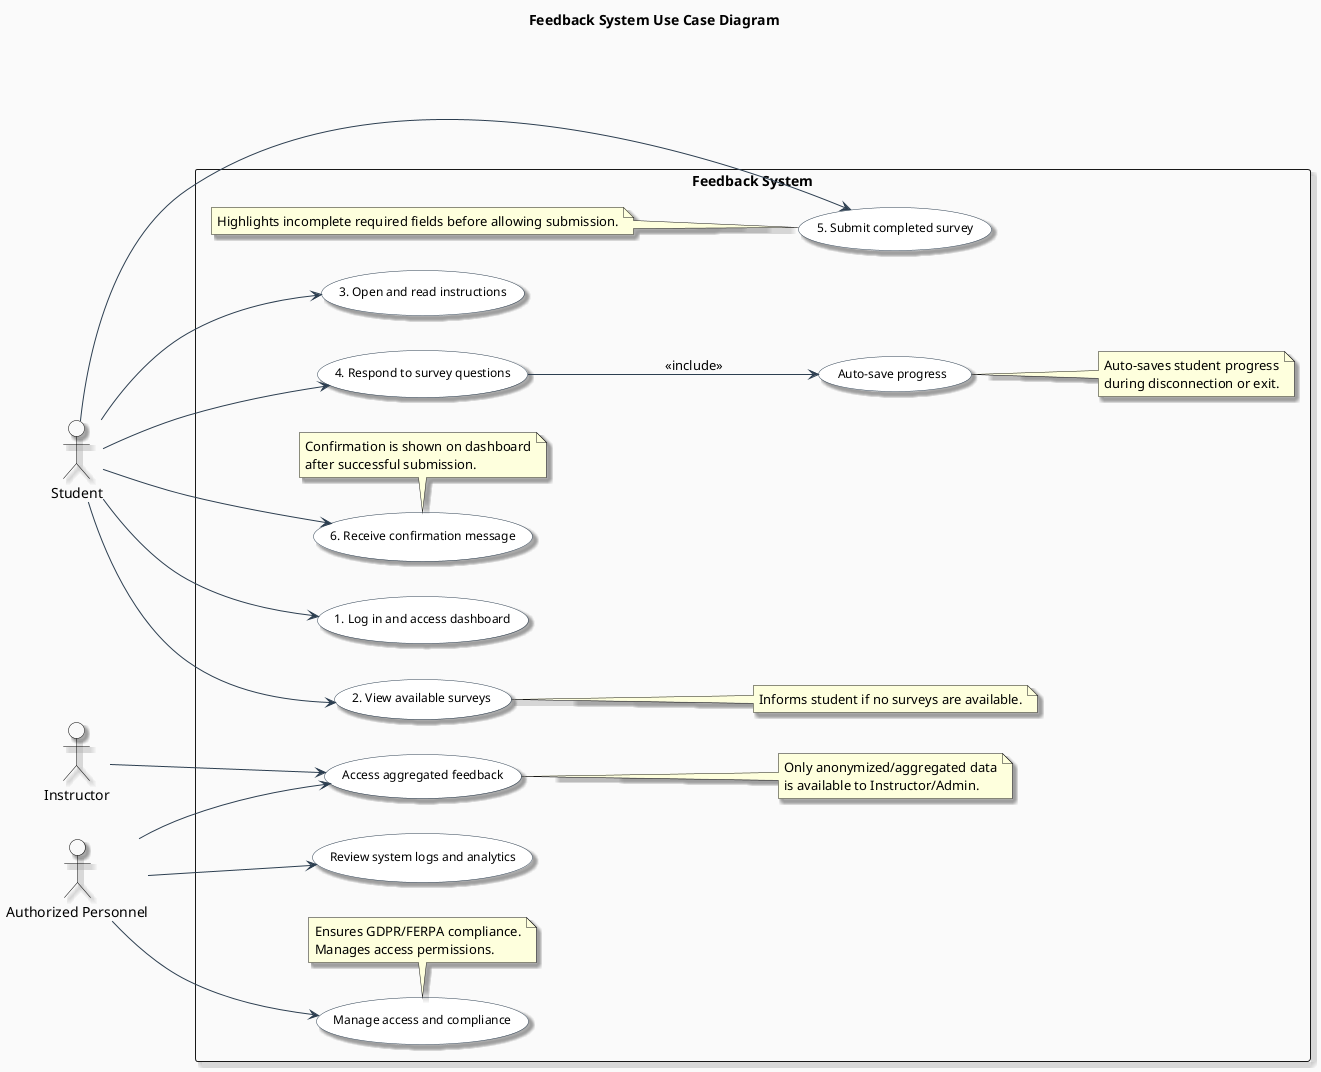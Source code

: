 @startuml provide_feedback_usecase

' Diagram Settings
left to right direction
skinparam backgroundColor #FAFAFA
skinparam shadowing true

skinparam actor {
    BackgroundColor #f9f9f9
    BorderColor Black
    FontColor Black
    Shadowing true
}

skinparam usecase {
    BackgroundColor White
    BorderColor #2C3E50
    ArrowColor #2C3E50
    FontColor Black
    FontSize 12
    Shadowing true
    RoundCorner 20
}

title Feedback System Use Case Diagram

' Actors
actor Student
actor Instructor
actor "Authorized Personnel" as Admin

' System Boundary
rectangle "Feedback System" {
    
    ' Student Use Cases
    usecase UC_LoginDashboard as "1. Log in and access dashboard"
    usecase UC_ViewSurveys as "2. View available surveys"
    usecase UC_ReadInstructions as "3. Open and read instructions"
    usecase UC_Respond as "4. Respond to survey questions"
    usecase UC_AutoSave as "Auto-save progress"
    usecase UC_Submit as "5. Submit completed survey"
    usecase UC_Confirm as "6. Receive confirmation message"
    
    ' Instructor/Admin Use Cases
    usecase UC_Review as "Access aggregated feedback"
    usecase UC_Logs as "Review system logs and analytics"
    usecase UC_Privacy as "Manage access and compliance"
    
    ' Student Flow (ordered)
    Student --> UC_LoginDashboard
    Student --> UC_ViewSurveys
    Student --> UC_ReadInstructions
    Student --> UC_Respond
    UC_Respond --> UC_AutoSave : <<include>>
    Student --> UC_Submit
    Student --> UC_Confirm

    ' Instructor Flow
    Instructor --> UC_Review

    ' Admin Flow
    Admin --> UC_Review
    Admin --> UC_Logs
    Admin --> UC_Privacy

    ' Clarifying Notes
    note right of UC_AutoSave
        Auto-saves student progress
        during disconnection or exit.
    end note

    note bottom of UC_Confirm
        Confirmation is shown on dashboard
        after successful submission.
    end note

    note right of UC_Review
        Only anonymized/aggregated data
        is available to Instructor/Admin.
    end note

    note bottom of UC_Privacy
        Ensures GDPR/FERPA compliance.
        Manages access permissions.
    end note

    note right of UC_ViewSurveys
    Informs student if no surveys are available.
end note

note left of UC_Submit
    Highlights incomplete required fields before allowing submission.
end note

}

@enduml

